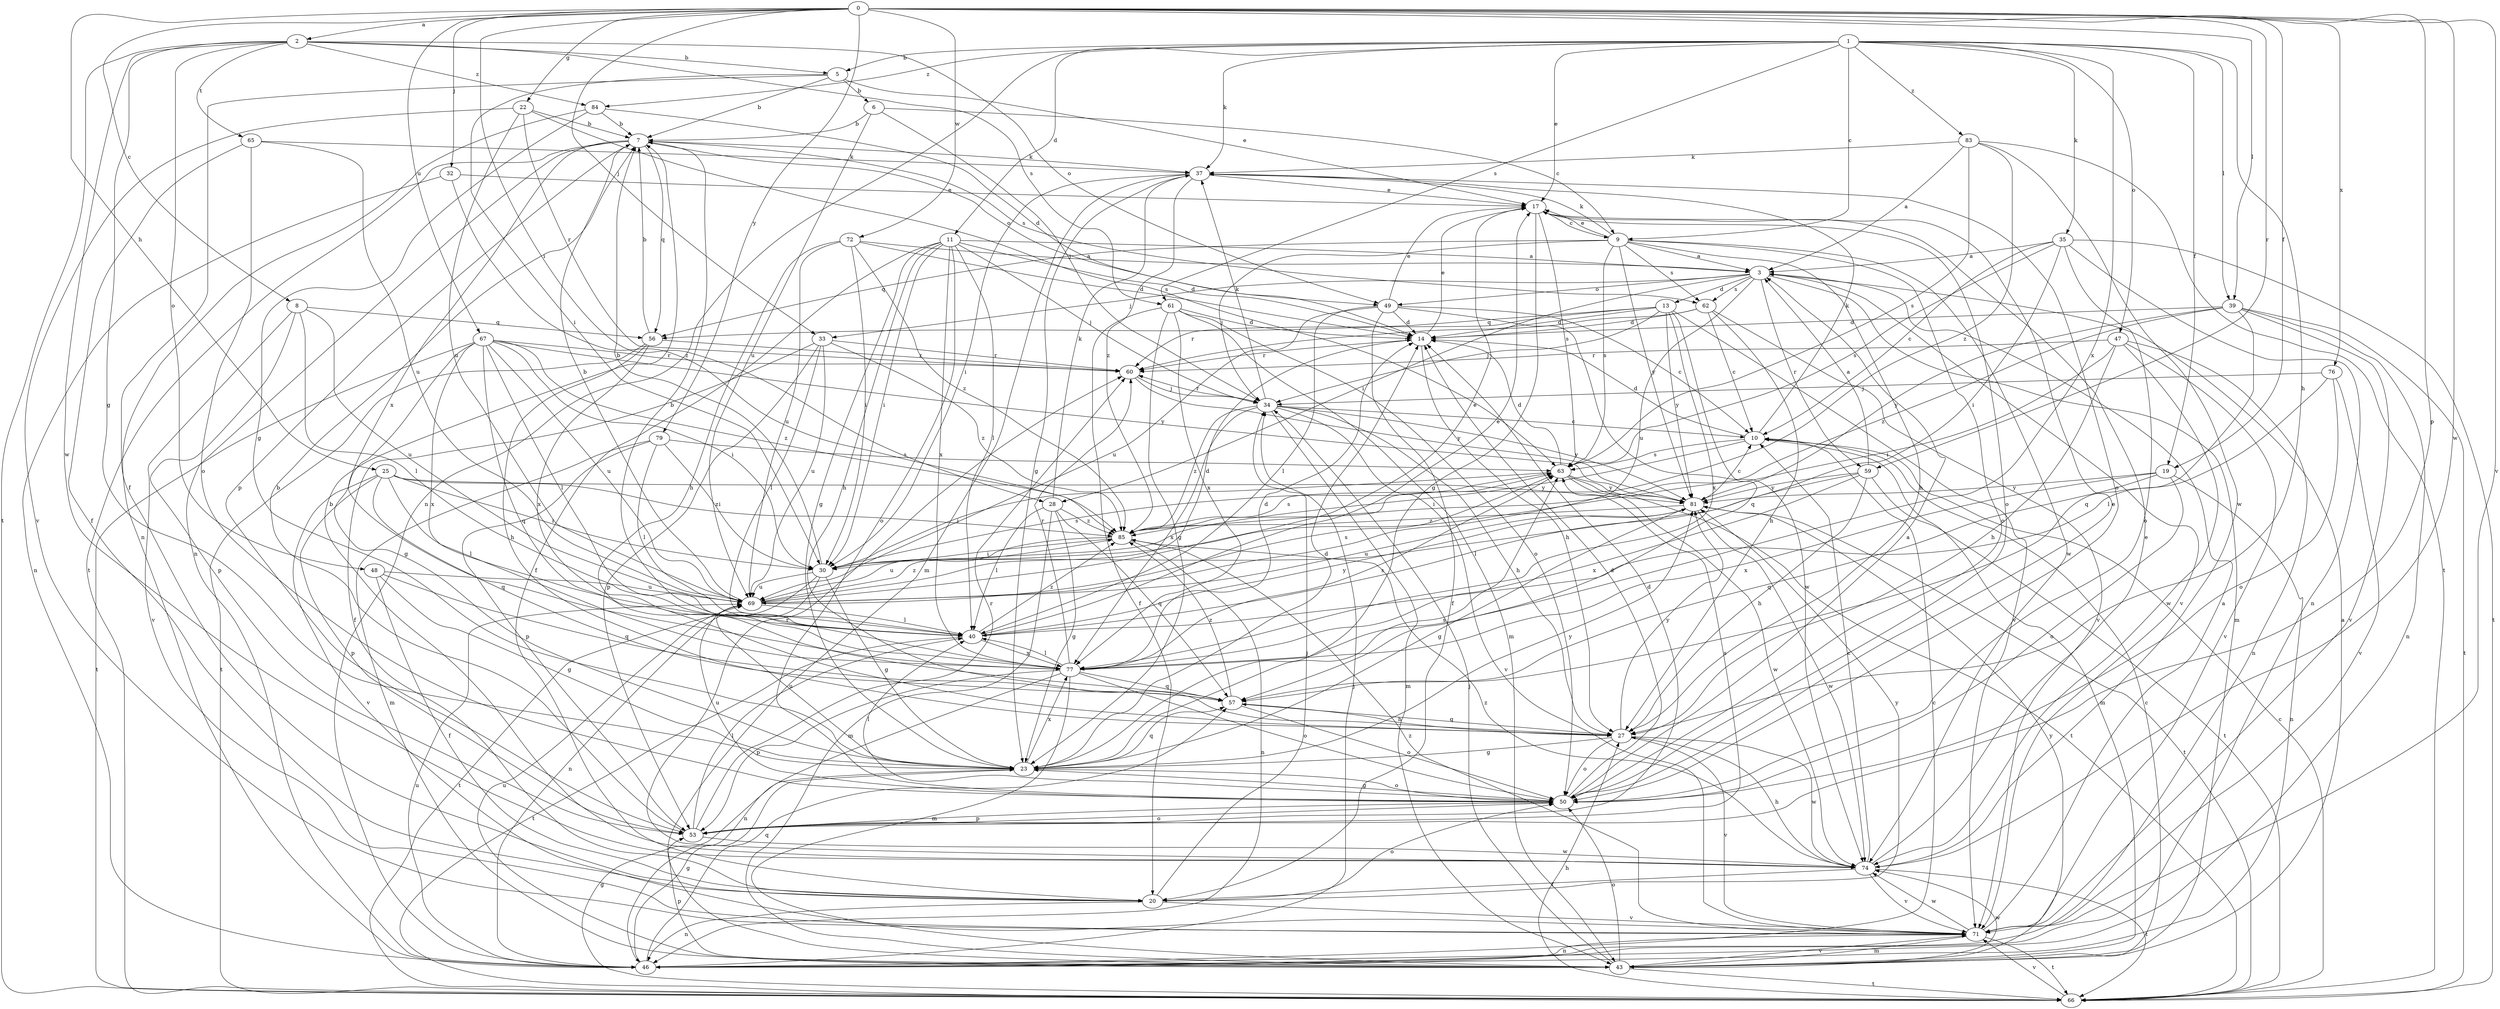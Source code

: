 strict digraph  {
0;
1;
2;
3;
5;
6;
7;
8;
9;
10;
11;
13;
14;
17;
19;
20;
22;
23;
25;
27;
28;
30;
32;
33;
34;
35;
37;
39;
40;
43;
46;
47;
48;
49;
50;
53;
56;
57;
59;
60;
61;
62;
63;
65;
66;
67;
69;
71;
72;
74;
76;
77;
79;
81;
83;
84;
85;
0 -> 2  [label=a];
0 -> 8  [label=c];
0 -> 19  [label=f];
0 -> 22  [label=g];
0 -> 25  [label=h];
0 -> 28  [label=i];
0 -> 32  [label=j];
0 -> 33  [label=j];
0 -> 39  [label=l];
0 -> 53  [label=p];
0 -> 59  [label=r];
0 -> 67  [label=u];
0 -> 71  [label=v];
0 -> 72  [label=w];
0 -> 74  [label=w];
0 -> 76  [label=x];
0 -> 79  [label=y];
1 -> 5  [label=b];
1 -> 9  [label=c];
1 -> 11  [label=d];
1 -> 17  [label=e];
1 -> 19  [label=f];
1 -> 27  [label=h];
1 -> 35  [label=k];
1 -> 37  [label=k];
1 -> 39  [label=l];
1 -> 46  [label=n];
1 -> 47  [label=o];
1 -> 61  [label=s];
1 -> 77  [label=x];
1 -> 83  [label=z];
1 -> 84  [label=z];
2 -> 5  [label=b];
2 -> 23  [label=g];
2 -> 48  [label=o];
2 -> 49  [label=o];
2 -> 61  [label=s];
2 -> 65  [label=t];
2 -> 66  [label=t];
2 -> 74  [label=w];
2 -> 84  [label=z];
3 -> 13  [label=d];
3 -> 28  [label=i];
3 -> 33  [label=j];
3 -> 43  [label=m];
3 -> 49  [label=o];
3 -> 59  [label=r];
3 -> 62  [label=s];
3 -> 69  [label=u];
3 -> 71  [label=v];
5 -> 6  [label=b];
5 -> 7  [label=b];
5 -> 17  [label=e];
5 -> 20  [label=f];
5 -> 30  [label=i];
6 -> 7  [label=b];
6 -> 9  [label=c];
6 -> 34  [label=j];
6 -> 69  [label=u];
7 -> 37  [label=k];
7 -> 46  [label=n];
7 -> 49  [label=o];
7 -> 53  [label=p];
7 -> 56  [label=q];
7 -> 62  [label=s];
7 -> 66  [label=t];
7 -> 77  [label=x];
8 -> 40  [label=l];
8 -> 53  [label=p];
8 -> 56  [label=q];
8 -> 69  [label=u];
8 -> 71  [label=v];
9 -> 3  [label=a];
9 -> 17  [label=e];
9 -> 27  [label=h];
9 -> 34  [label=j];
9 -> 37  [label=k];
9 -> 50  [label=o];
9 -> 56  [label=q];
9 -> 62  [label=s];
9 -> 63  [label=s];
9 -> 74  [label=w];
9 -> 81  [label=y];
10 -> 14  [label=d];
10 -> 30  [label=i];
10 -> 37  [label=k];
10 -> 43  [label=m];
10 -> 63  [label=s];
11 -> 3  [label=a];
11 -> 14  [label=d];
11 -> 20  [label=f];
11 -> 23  [label=g];
11 -> 27  [label=h];
11 -> 30  [label=i];
11 -> 34  [label=j];
11 -> 40  [label=l];
11 -> 50  [label=o];
11 -> 77  [label=x];
13 -> 14  [label=d];
13 -> 34  [label=j];
13 -> 56  [label=q];
13 -> 57  [label=q];
13 -> 60  [label=r];
13 -> 71  [label=v];
13 -> 77  [label=x];
13 -> 81  [label=y];
14 -> 17  [label=e];
14 -> 27  [label=h];
14 -> 60  [label=r];
17 -> 9  [label=c];
17 -> 23  [label=g];
17 -> 50  [label=o];
17 -> 63  [label=s];
19 -> 46  [label=n];
19 -> 50  [label=o];
19 -> 57  [label=q];
19 -> 77  [label=x];
19 -> 81  [label=y];
20 -> 34  [label=j];
20 -> 46  [label=n];
20 -> 50  [label=o];
20 -> 71  [label=v];
20 -> 81  [label=y];
22 -> 7  [label=b];
22 -> 60  [label=r];
22 -> 63  [label=s];
22 -> 69  [label=u];
22 -> 71  [label=v];
23 -> 14  [label=d];
23 -> 50  [label=o];
23 -> 57  [label=q];
23 -> 63  [label=s];
23 -> 69  [label=u];
23 -> 77  [label=x];
23 -> 81  [label=y];
25 -> 30  [label=i];
25 -> 40  [label=l];
25 -> 53  [label=p];
25 -> 57  [label=q];
25 -> 71  [label=v];
25 -> 81  [label=y];
25 -> 85  [label=z];
27 -> 23  [label=g];
27 -> 50  [label=o];
27 -> 57  [label=q];
27 -> 71  [label=v];
27 -> 74  [label=w];
27 -> 81  [label=y];
28 -> 23  [label=g];
28 -> 37  [label=k];
28 -> 40  [label=l];
28 -> 43  [label=m];
28 -> 57  [label=q];
28 -> 85  [label=z];
30 -> 7  [label=b];
30 -> 23  [label=g];
30 -> 46  [label=n];
30 -> 63  [label=s];
30 -> 66  [label=t];
30 -> 69  [label=u];
32 -> 17  [label=e];
32 -> 46  [label=n];
32 -> 85  [label=z];
33 -> 20  [label=f];
33 -> 40  [label=l];
33 -> 53  [label=p];
33 -> 60  [label=r];
33 -> 69  [label=u];
33 -> 85  [label=z];
34 -> 10  [label=c];
34 -> 27  [label=h];
34 -> 37  [label=k];
34 -> 43  [label=m];
34 -> 60  [label=r];
34 -> 71  [label=v];
34 -> 77  [label=x];
34 -> 81  [label=y];
34 -> 85  [label=z];
35 -> 3  [label=a];
35 -> 10  [label=c];
35 -> 30  [label=i];
35 -> 46  [label=n];
35 -> 50  [label=o];
35 -> 63  [label=s];
35 -> 66  [label=t];
37 -> 17  [label=e];
37 -> 23  [label=g];
37 -> 30  [label=i];
37 -> 43  [label=m];
37 -> 50  [label=o];
37 -> 85  [label=z];
39 -> 14  [label=d];
39 -> 46  [label=n];
39 -> 57  [label=q];
39 -> 66  [label=t];
39 -> 71  [label=v];
39 -> 81  [label=y];
39 -> 85  [label=z];
40 -> 17  [label=e];
40 -> 66  [label=t];
40 -> 77  [label=x];
40 -> 81  [label=y];
40 -> 85  [label=z];
43 -> 3  [label=a];
43 -> 10  [label=c];
43 -> 34  [label=j];
43 -> 50  [label=o];
43 -> 53  [label=p];
43 -> 66  [label=t];
43 -> 69  [label=u];
43 -> 71  [label=v];
43 -> 74  [label=w];
43 -> 81  [label=y];
46 -> 10  [label=c];
46 -> 23  [label=g];
46 -> 34  [label=j];
46 -> 57  [label=q];
46 -> 69  [label=u];
47 -> 27  [label=h];
47 -> 30  [label=i];
47 -> 46  [label=n];
47 -> 60  [label=r];
47 -> 71  [label=v];
47 -> 74  [label=w];
48 -> 20  [label=f];
48 -> 23  [label=g];
48 -> 57  [label=q];
48 -> 69  [label=u];
49 -> 10  [label=c];
49 -> 14  [label=d];
49 -> 17  [label=e];
49 -> 20  [label=f];
49 -> 40  [label=l];
49 -> 69  [label=u];
49 -> 74  [label=w];
50 -> 3  [label=a];
50 -> 14  [label=d];
50 -> 17  [label=e];
50 -> 23  [label=g];
50 -> 40  [label=l];
50 -> 53  [label=p];
50 -> 69  [label=u];
53 -> 7  [label=b];
53 -> 14  [label=d];
53 -> 40  [label=l];
53 -> 50  [label=o];
53 -> 60  [label=r];
53 -> 63  [label=s];
53 -> 74  [label=w];
56 -> 7  [label=b];
56 -> 27  [label=h];
56 -> 60  [label=r];
56 -> 66  [label=t];
56 -> 77  [label=x];
57 -> 27  [label=h];
57 -> 50  [label=o];
57 -> 85  [label=z];
59 -> 3  [label=a];
59 -> 27  [label=h];
59 -> 40  [label=l];
59 -> 66  [label=t];
59 -> 77  [label=x];
59 -> 81  [label=y];
60 -> 34  [label=j];
60 -> 81  [label=y];
61 -> 14  [label=d];
61 -> 20  [label=f];
61 -> 23  [label=g];
61 -> 43  [label=m];
61 -> 50  [label=o];
61 -> 77  [label=x];
62 -> 10  [label=c];
62 -> 14  [label=d];
62 -> 27  [label=h];
62 -> 60  [label=r];
62 -> 71  [label=v];
63 -> 14  [label=d];
63 -> 30  [label=i];
63 -> 66  [label=t];
63 -> 74  [label=w];
63 -> 81  [label=y];
65 -> 20  [label=f];
65 -> 37  [label=k];
65 -> 50  [label=o];
65 -> 69  [label=u];
66 -> 10  [label=c];
66 -> 23  [label=g];
66 -> 27  [label=h];
66 -> 71  [label=v];
67 -> 23  [label=g];
67 -> 30  [label=i];
67 -> 40  [label=l];
67 -> 57  [label=q];
67 -> 60  [label=r];
67 -> 66  [label=t];
67 -> 69  [label=u];
67 -> 77  [label=x];
67 -> 81  [label=y];
67 -> 85  [label=z];
69 -> 7  [label=b];
69 -> 14  [label=d];
69 -> 17  [label=e];
69 -> 40  [label=l];
69 -> 63  [label=s];
69 -> 85  [label=z];
71 -> 3  [label=a];
71 -> 43  [label=m];
71 -> 46  [label=n];
71 -> 66  [label=t];
71 -> 74  [label=w];
71 -> 85  [label=z];
72 -> 3  [label=a];
72 -> 14  [label=d];
72 -> 27  [label=h];
72 -> 30  [label=i];
72 -> 69  [label=u];
72 -> 85  [label=z];
74 -> 7  [label=b];
74 -> 10  [label=c];
74 -> 17  [label=e];
74 -> 20  [label=f];
74 -> 27  [label=h];
74 -> 60  [label=r];
74 -> 66  [label=t];
74 -> 71  [label=v];
74 -> 85  [label=z];
76 -> 34  [label=j];
76 -> 40  [label=l];
76 -> 50  [label=o];
76 -> 71  [label=v];
77 -> 7  [label=b];
77 -> 14  [label=d];
77 -> 40  [label=l];
77 -> 43  [label=m];
77 -> 46  [label=n];
77 -> 50  [label=o];
77 -> 53  [label=p];
77 -> 57  [label=q];
77 -> 60  [label=r];
77 -> 63  [label=s];
79 -> 30  [label=i];
79 -> 40  [label=l];
79 -> 43  [label=m];
79 -> 53  [label=p];
79 -> 63  [label=s];
81 -> 10  [label=c];
81 -> 23  [label=g];
81 -> 66  [label=t];
81 -> 69  [label=u];
81 -> 74  [label=w];
81 -> 85  [label=z];
83 -> 3  [label=a];
83 -> 37  [label=k];
83 -> 63  [label=s];
83 -> 66  [label=t];
83 -> 74  [label=w];
83 -> 85  [label=z];
84 -> 7  [label=b];
84 -> 14  [label=d];
84 -> 23  [label=g];
84 -> 46  [label=n];
85 -> 30  [label=i];
85 -> 46  [label=n];
85 -> 63  [label=s];
85 -> 69  [label=u];
}
